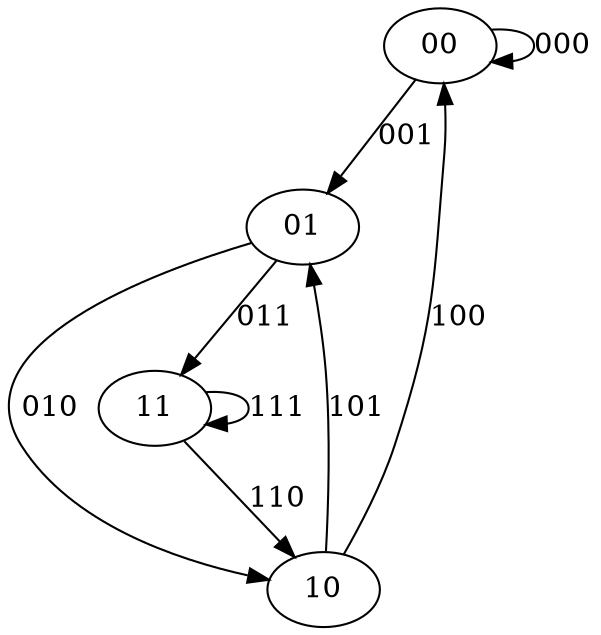 digraph {
	00 [label=00]
	01 [label=01]
	10 [label=10]
	11 [label=11]
		00 -> 00 [label=000]
		00 -> 01 [label=001]
		01 -> 10 [label=010]
		01 -> 11 [label=011]
		10 -> 00 [label=100]
		10 -> 01 [label=101]
		11 -> 10 [label=110]
		11 -> 11 [label=111]
}